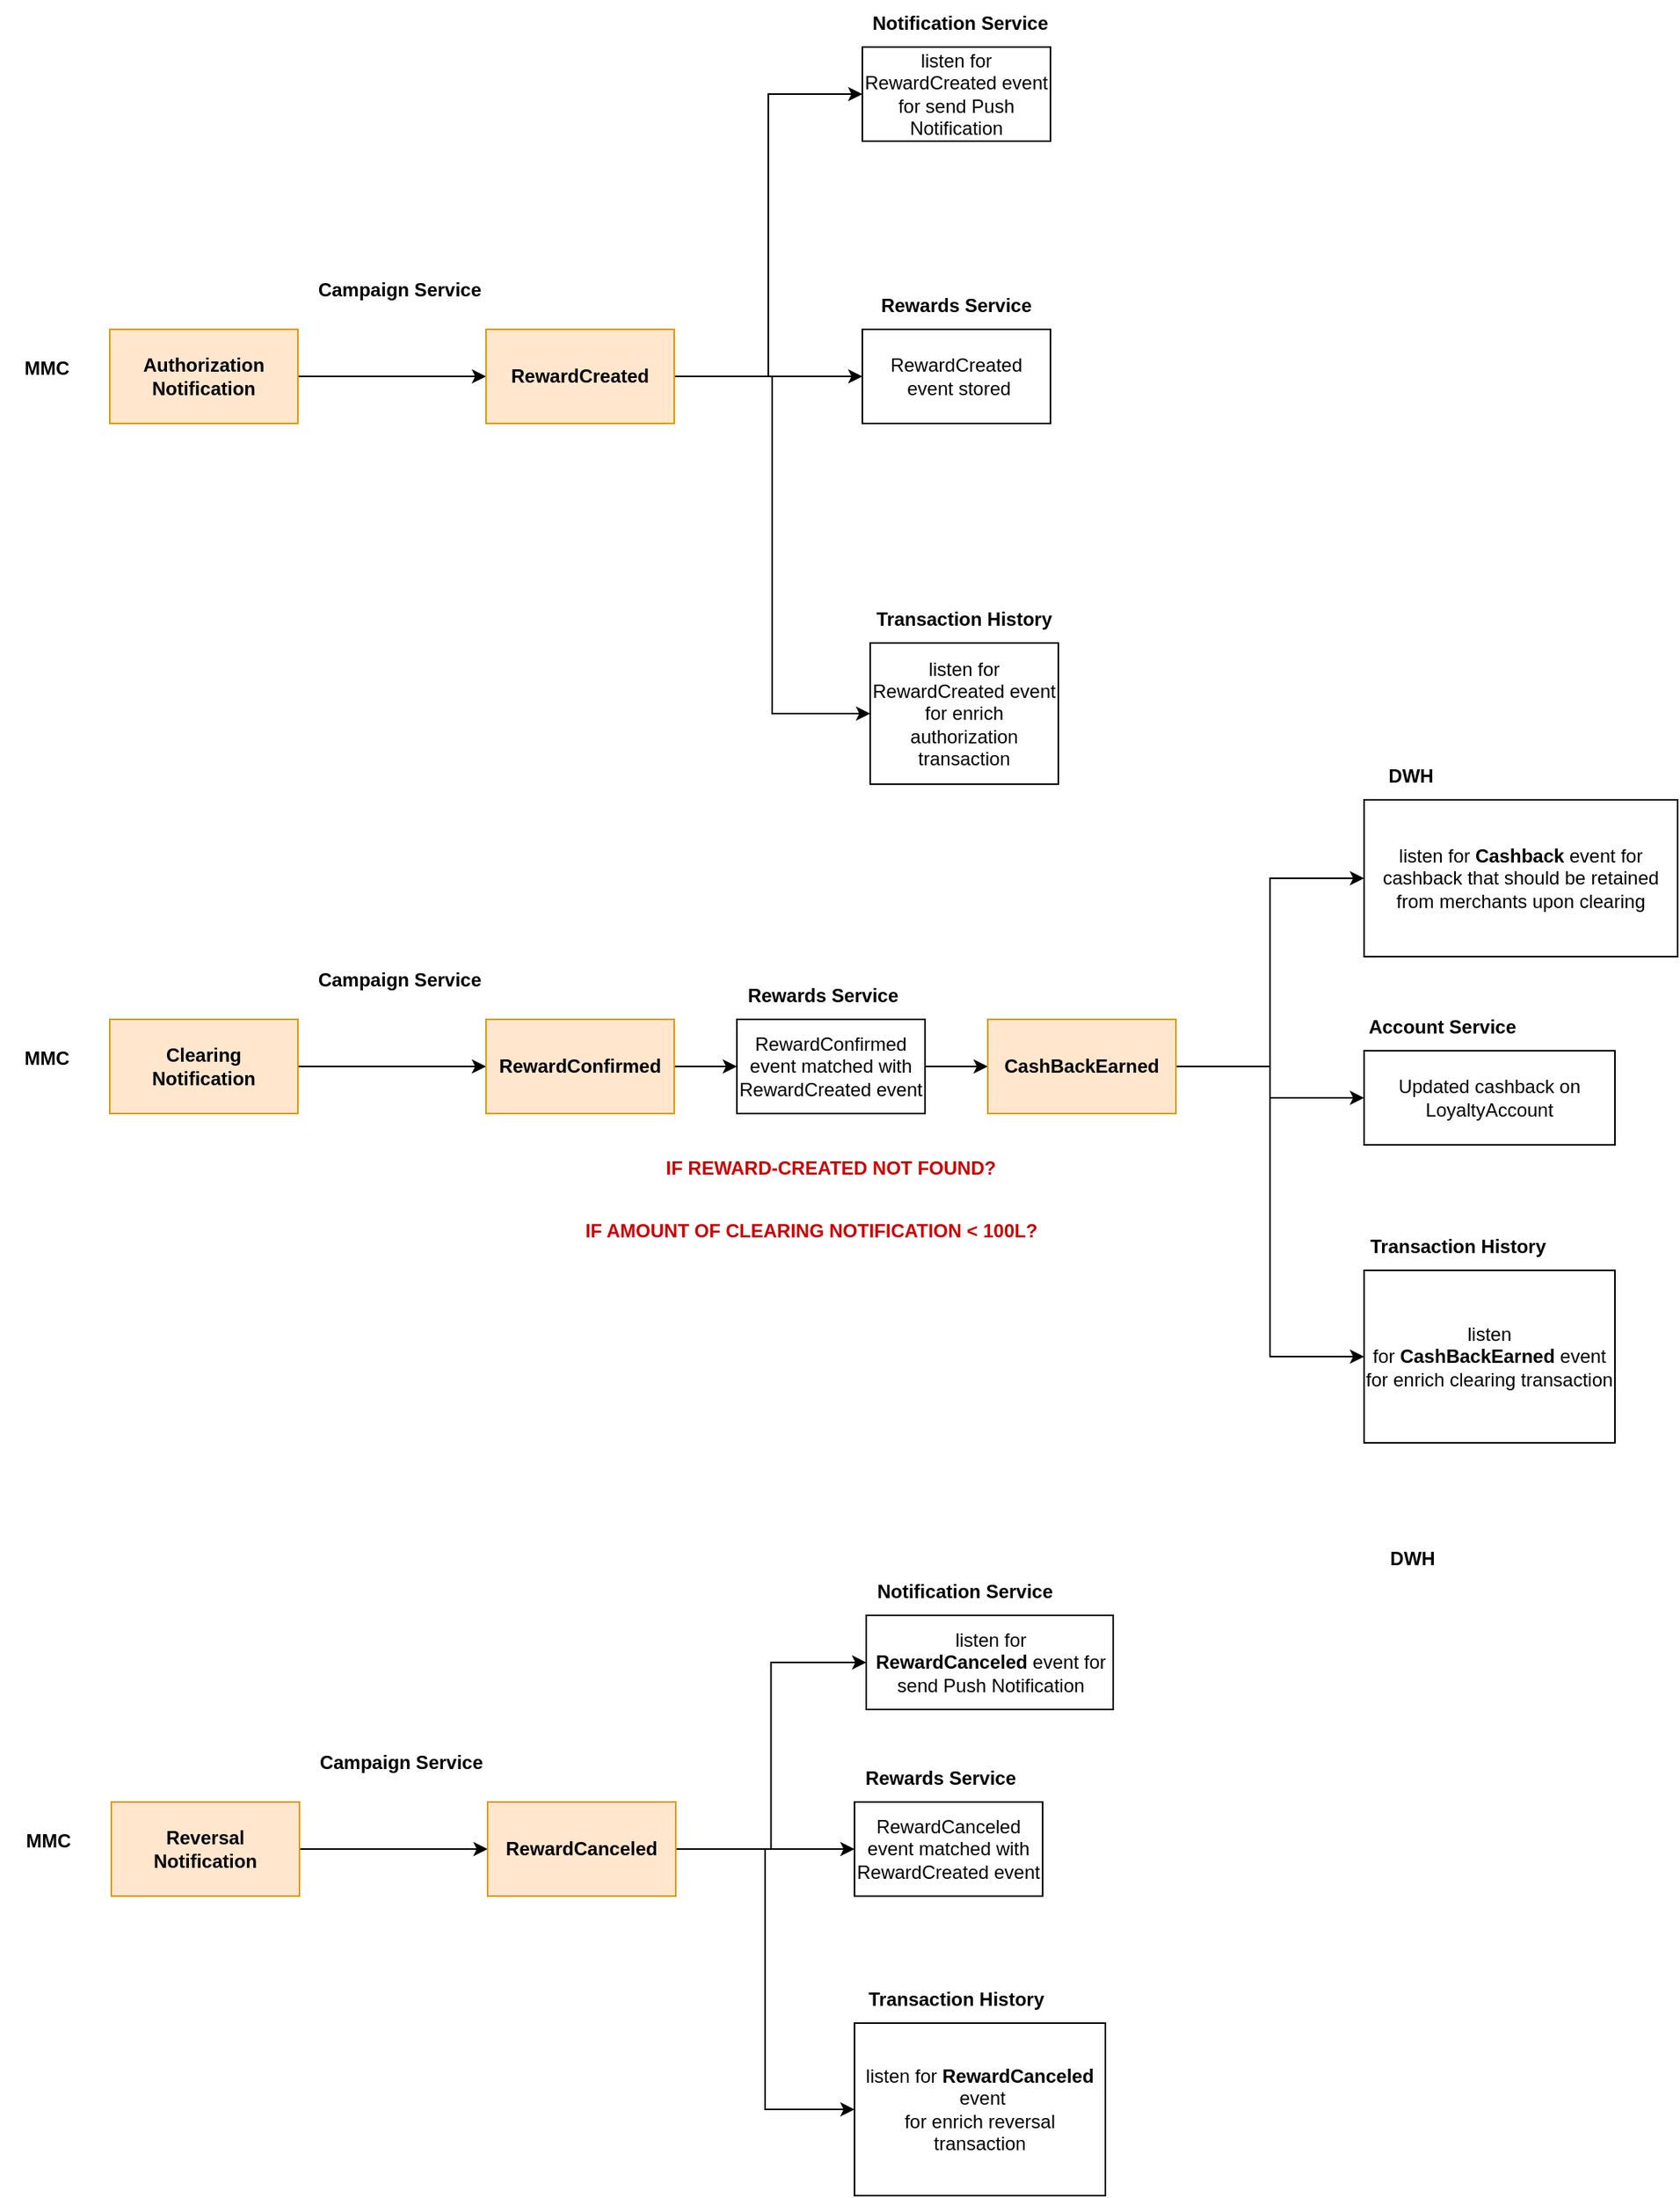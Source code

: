 <mxfile version="21.5.0" type="github">
  <diagram name="Page-1" id="j-eDqDpKoLgPAk3GTxfP">
    <mxGraphModel dx="2284" dy="1890" grid="1" gridSize="10" guides="1" tooltips="1" connect="1" arrows="1" fold="1" page="1" pageScale="1" pageWidth="850" pageHeight="1100" math="0" shadow="0">
      <root>
        <mxCell id="0" />
        <mxCell id="1" parent="0" />
        <mxCell id="VZrlg-Crpo96Uy3mQfim-3" style="edgeStyle=orthogonalEdgeStyle;rounded=0;orthogonalLoop=1;jettySize=auto;html=1;entryX=0;entryY=0.5;entryDx=0;entryDy=0;" edge="1" parent="1" source="VZrlg-Crpo96Uy3mQfim-1" target="VZrlg-Crpo96Uy3mQfim-2">
          <mxGeometry relative="1" as="geometry" />
        </mxCell>
        <mxCell id="VZrlg-Crpo96Uy3mQfim-1" value="&lt;b&gt;Authorization&lt;br&gt;Notification&lt;/b&gt;" style="rounded=0;whiteSpace=wrap;html=1;fillColor=#ffe6cc;strokeColor=#d79b00;" vertex="1" parent="1">
          <mxGeometry x="-40" y="-320" width="120" height="60" as="geometry" />
        </mxCell>
        <mxCell id="VZrlg-Crpo96Uy3mQfim-6" style="edgeStyle=orthogonalEdgeStyle;rounded=0;orthogonalLoop=1;jettySize=auto;html=1;entryX=0;entryY=0.5;entryDx=0;entryDy=0;" edge="1" parent="1" source="VZrlg-Crpo96Uy3mQfim-2" target="VZrlg-Crpo96Uy3mQfim-5">
          <mxGeometry relative="1" as="geometry" />
        </mxCell>
        <mxCell id="VZrlg-Crpo96Uy3mQfim-10" style="edgeStyle=orthogonalEdgeStyle;rounded=0;orthogonalLoop=1;jettySize=auto;html=1;entryX=0;entryY=0.5;entryDx=0;entryDy=0;" edge="1" parent="1" source="VZrlg-Crpo96Uy3mQfim-2" target="VZrlg-Crpo96Uy3mQfim-8">
          <mxGeometry relative="1" as="geometry" />
        </mxCell>
        <mxCell id="VZrlg-Crpo96Uy3mQfim-12" style="edgeStyle=orthogonalEdgeStyle;rounded=0;orthogonalLoop=1;jettySize=auto;html=1;entryX=0;entryY=0.5;entryDx=0;entryDy=0;" edge="1" parent="1" source="VZrlg-Crpo96Uy3mQfim-2" target="VZrlg-Crpo96Uy3mQfim-11">
          <mxGeometry relative="1" as="geometry" />
        </mxCell>
        <mxCell id="VZrlg-Crpo96Uy3mQfim-2" value="&lt;b&gt;RewardCreated&lt;/b&gt;" style="rounded=0;whiteSpace=wrap;html=1;fillColor=#ffe6cc;strokeColor=#d79b00;" vertex="1" parent="1">
          <mxGeometry x="200" y="-320" width="120" height="60" as="geometry" />
        </mxCell>
        <mxCell id="VZrlg-Crpo96Uy3mQfim-4" value="&lt;b&gt;Campaign Service&lt;/b&gt;" style="text;html=1;strokeColor=none;fillColor=none;align=center;verticalAlign=middle;whiteSpace=wrap;rounded=0;" vertex="1" parent="1">
          <mxGeometry x="90" y="-360" width="110" height="30" as="geometry" />
        </mxCell>
        <mxCell id="VZrlg-Crpo96Uy3mQfim-5" value="RewardCreated&lt;br&gt;&amp;nbsp;event stored" style="rounded=0;whiteSpace=wrap;html=1;" vertex="1" parent="1">
          <mxGeometry x="440" y="-320" width="120" height="60" as="geometry" />
        </mxCell>
        <mxCell id="VZrlg-Crpo96Uy3mQfim-7" value="&lt;b&gt;Rewards Service&lt;/b&gt;" style="text;html=1;strokeColor=none;fillColor=none;align=center;verticalAlign=middle;whiteSpace=wrap;rounded=0;" vertex="1" parent="1">
          <mxGeometry x="445" y="-350" width="110" height="30" as="geometry" />
        </mxCell>
        <mxCell id="VZrlg-Crpo96Uy3mQfim-8" value="listen for RewardCreated event&lt;br&gt;for enrich authorization transaction" style="rounded=0;whiteSpace=wrap;html=1;" vertex="1" parent="1">
          <mxGeometry x="445" y="-120" width="120" height="90" as="geometry" />
        </mxCell>
        <mxCell id="VZrlg-Crpo96Uy3mQfim-9" value="&lt;b&gt;Transaction History&lt;/b&gt;" style="text;html=1;strokeColor=none;fillColor=none;align=center;verticalAlign=middle;whiteSpace=wrap;rounded=0;" vertex="1" parent="1">
          <mxGeometry x="445" y="-150" width="120" height="30" as="geometry" />
        </mxCell>
        <mxCell id="VZrlg-Crpo96Uy3mQfim-11" value="listen for&lt;br&gt;RewardCreated event for send Push Notification" style="rounded=0;whiteSpace=wrap;html=1;" vertex="1" parent="1">
          <mxGeometry x="440" y="-500" width="120" height="60" as="geometry" />
        </mxCell>
        <mxCell id="VZrlg-Crpo96Uy3mQfim-17" style="edgeStyle=orthogonalEdgeStyle;rounded=0;orthogonalLoop=1;jettySize=auto;html=1;entryX=0;entryY=0.5;entryDx=0;entryDy=0;" edge="1" parent="1" source="VZrlg-Crpo96Uy3mQfim-13" target="VZrlg-Crpo96Uy3mQfim-16">
          <mxGeometry relative="1" as="geometry" />
        </mxCell>
        <mxCell id="VZrlg-Crpo96Uy3mQfim-13" value="&lt;b&gt;Clearing&lt;br&gt;Notification&lt;/b&gt;" style="rounded=0;whiteSpace=wrap;html=1;fillColor=#ffe6cc;strokeColor=#d79b00;" vertex="1" parent="1">
          <mxGeometry x="-40" y="120" width="120" height="60" as="geometry" />
        </mxCell>
        <mxCell id="VZrlg-Crpo96Uy3mQfim-14" value="&lt;b&gt;MMC&lt;/b&gt;" style="text;html=1;strokeColor=none;fillColor=none;align=center;verticalAlign=middle;whiteSpace=wrap;rounded=0;" vertex="1" parent="1">
          <mxGeometry x="-110" y="-310" width="60" height="30" as="geometry" />
        </mxCell>
        <mxCell id="VZrlg-Crpo96Uy3mQfim-15" value="&lt;b&gt;MMC&lt;/b&gt;" style="text;html=1;strokeColor=none;fillColor=none;align=center;verticalAlign=middle;whiteSpace=wrap;rounded=0;" vertex="1" parent="1">
          <mxGeometry x="-110" y="130" width="60" height="30" as="geometry" />
        </mxCell>
        <mxCell id="VZrlg-Crpo96Uy3mQfim-21" style="edgeStyle=orthogonalEdgeStyle;rounded=0;orthogonalLoop=1;jettySize=auto;html=1;entryX=0;entryY=0.5;entryDx=0;entryDy=0;" edge="1" parent="1" source="VZrlg-Crpo96Uy3mQfim-16" target="VZrlg-Crpo96Uy3mQfim-19">
          <mxGeometry relative="1" as="geometry" />
        </mxCell>
        <mxCell id="VZrlg-Crpo96Uy3mQfim-16" value="&lt;b&gt;RewardConfirmed&lt;/b&gt;" style="rounded=0;whiteSpace=wrap;html=1;fillColor=#ffe6cc;strokeColor=#d79b00;" vertex="1" parent="1">
          <mxGeometry x="200" y="120" width="120" height="60" as="geometry" />
        </mxCell>
        <mxCell id="VZrlg-Crpo96Uy3mQfim-18" value="&lt;b&gt;Campaign Service&lt;/b&gt;" style="text;html=1;strokeColor=none;fillColor=none;align=center;verticalAlign=middle;whiteSpace=wrap;rounded=0;" vertex="1" parent="1">
          <mxGeometry x="90" y="80" width="110" height="30" as="geometry" />
        </mxCell>
        <mxCell id="VZrlg-Crpo96Uy3mQfim-23" style="edgeStyle=orthogonalEdgeStyle;rounded=0;orthogonalLoop=1;jettySize=auto;html=1;entryX=0;entryY=0.5;entryDx=0;entryDy=0;" edge="1" parent="1" source="VZrlg-Crpo96Uy3mQfim-19" target="VZrlg-Crpo96Uy3mQfim-22">
          <mxGeometry relative="1" as="geometry" />
        </mxCell>
        <mxCell id="VZrlg-Crpo96Uy3mQfim-19" value="RewardConfirmed event matched with RewardCreated event" style="rounded=0;whiteSpace=wrap;html=1;" vertex="1" parent="1">
          <mxGeometry x="360" y="120" width="120" height="60" as="geometry" />
        </mxCell>
        <mxCell id="VZrlg-Crpo96Uy3mQfim-20" value="&lt;b&gt;Rewards Service&lt;/b&gt;" style="text;html=1;strokeColor=none;fillColor=none;align=center;verticalAlign=middle;whiteSpace=wrap;rounded=0;" vertex="1" parent="1">
          <mxGeometry x="360" y="90" width="110" height="30" as="geometry" />
        </mxCell>
        <mxCell id="VZrlg-Crpo96Uy3mQfim-26" style="edgeStyle=orthogonalEdgeStyle;rounded=0;orthogonalLoop=1;jettySize=auto;html=1;entryX=0;entryY=0.5;entryDx=0;entryDy=0;" edge="1" parent="1" source="VZrlg-Crpo96Uy3mQfim-22" target="VZrlg-Crpo96Uy3mQfim-24">
          <mxGeometry relative="1" as="geometry" />
        </mxCell>
        <mxCell id="VZrlg-Crpo96Uy3mQfim-29" style="edgeStyle=orthogonalEdgeStyle;rounded=0;orthogonalLoop=1;jettySize=auto;html=1;entryX=0;entryY=0.5;entryDx=0;entryDy=0;" edge="1" parent="1" source="VZrlg-Crpo96Uy3mQfim-22" target="VZrlg-Crpo96Uy3mQfim-28">
          <mxGeometry relative="1" as="geometry" />
        </mxCell>
        <mxCell id="VZrlg-Crpo96Uy3mQfim-33" style="edgeStyle=orthogonalEdgeStyle;rounded=0;orthogonalLoop=1;jettySize=auto;html=1;entryX=0;entryY=0.5;entryDx=0;entryDy=0;" edge="1" parent="1" source="VZrlg-Crpo96Uy3mQfim-22" target="VZrlg-Crpo96Uy3mQfim-31">
          <mxGeometry relative="1" as="geometry" />
        </mxCell>
        <mxCell id="VZrlg-Crpo96Uy3mQfim-22" value="&lt;b&gt;CashBackEarned&lt;/b&gt;" style="rounded=0;whiteSpace=wrap;html=1;fillColor=#ffe6cc;strokeColor=#d79b00;" vertex="1" parent="1">
          <mxGeometry x="520" y="120" width="120" height="60" as="geometry" />
        </mxCell>
        <mxCell id="VZrlg-Crpo96Uy3mQfim-24" value="Updated cashback on LoyaltyAccount" style="rounded=0;whiteSpace=wrap;html=1;" vertex="1" parent="1">
          <mxGeometry x="760" y="140" width="160" height="60" as="geometry" />
        </mxCell>
        <mxCell id="VZrlg-Crpo96Uy3mQfim-25" value="&lt;b&gt;Account Service&lt;/b&gt;" style="text;html=1;strokeColor=none;fillColor=none;align=center;verticalAlign=middle;whiteSpace=wrap;rounded=0;" vertex="1" parent="1">
          <mxGeometry x="760" y="110" width="100" height="30" as="geometry" />
        </mxCell>
        <mxCell id="VZrlg-Crpo96Uy3mQfim-27" value="&lt;b&gt;Notification Service&lt;/b&gt;" style="text;html=1;strokeColor=none;fillColor=none;align=center;verticalAlign=middle;whiteSpace=wrap;rounded=0;" vertex="1" parent="1">
          <mxGeometry x="440" y="-530" width="125" height="30" as="geometry" />
        </mxCell>
        <mxCell id="VZrlg-Crpo96Uy3mQfim-28" value="listen for&amp;nbsp;&lt;b style=&quot;border-color: var(--border-color);&quot;&gt;CashBackEarned&amp;nbsp;&lt;/b&gt;event&lt;br&gt;for enrich clearing transaction" style="rounded=0;whiteSpace=wrap;html=1;" vertex="1" parent="1">
          <mxGeometry x="760" y="280" width="160" height="110" as="geometry" />
        </mxCell>
        <mxCell id="VZrlg-Crpo96Uy3mQfim-30" value="&lt;b&gt;Transaction History&lt;/b&gt;" style="text;html=1;strokeColor=none;fillColor=none;align=center;verticalAlign=middle;whiteSpace=wrap;rounded=0;" vertex="1" parent="1">
          <mxGeometry x="760" y="250" width="120" height="30" as="geometry" />
        </mxCell>
        <mxCell id="VZrlg-Crpo96Uy3mQfim-31" value="listen for &lt;b&gt;Cashback &lt;/b&gt;event for&lt;br&gt;cashback that should be retained from merchants upon clearing" style="rounded=0;whiteSpace=wrap;html=1;" vertex="1" parent="1">
          <mxGeometry x="760" y="-20" width="200" height="100" as="geometry" />
        </mxCell>
        <mxCell id="VZrlg-Crpo96Uy3mQfim-32" value="&lt;b&gt;DWH&lt;/b&gt;" style="text;html=1;strokeColor=none;fillColor=none;align=center;verticalAlign=middle;whiteSpace=wrap;rounded=0;" vertex="1" parent="1">
          <mxGeometry x="760" y="-50" width="60" height="30" as="geometry" />
        </mxCell>
        <mxCell id="VZrlg-Crpo96Uy3mQfim-34" value="&lt;b&gt;&lt;font color=&quot;#cc0000&quot;&gt;IF REWARD-CREATED NOT FOUND?&lt;/font&gt;&lt;/b&gt;" style="text;html=1;strokeColor=none;fillColor=none;align=center;verticalAlign=middle;whiteSpace=wrap;rounded=0;" vertex="1" parent="1">
          <mxGeometry x="310" y="200" width="220" height="30" as="geometry" />
        </mxCell>
        <mxCell id="VZrlg-Crpo96Uy3mQfim-35" style="edgeStyle=orthogonalEdgeStyle;rounded=0;orthogonalLoop=1;jettySize=auto;html=1;entryX=0;entryY=0.5;entryDx=0;entryDy=0;" edge="1" parent="1" source="VZrlg-Crpo96Uy3mQfim-36" target="VZrlg-Crpo96Uy3mQfim-39">
          <mxGeometry relative="1" as="geometry" />
        </mxCell>
        <mxCell id="VZrlg-Crpo96Uy3mQfim-36" value="&lt;b&gt;Reversal&lt;br&gt;Notification&lt;/b&gt;" style="rounded=0;whiteSpace=wrap;html=1;fillColor=#ffe6cc;strokeColor=#d79b00;" vertex="1" parent="1">
          <mxGeometry x="-39" y="619" width="120" height="60" as="geometry" />
        </mxCell>
        <mxCell id="VZrlg-Crpo96Uy3mQfim-37" value="&lt;b&gt;MMC&lt;/b&gt;" style="text;html=1;strokeColor=none;fillColor=none;align=center;verticalAlign=middle;whiteSpace=wrap;rounded=0;" vertex="1" parent="1">
          <mxGeometry x="-109" y="629" width="60" height="30" as="geometry" />
        </mxCell>
        <mxCell id="VZrlg-Crpo96Uy3mQfim-38" style="edgeStyle=orthogonalEdgeStyle;rounded=0;orthogonalLoop=1;jettySize=auto;html=1;entryX=0;entryY=0.5;entryDx=0;entryDy=0;" edge="1" parent="1" source="VZrlg-Crpo96Uy3mQfim-39" target="VZrlg-Crpo96Uy3mQfim-42">
          <mxGeometry relative="1" as="geometry" />
        </mxCell>
        <mxCell id="VZrlg-Crpo96Uy3mQfim-56" style="edgeStyle=orthogonalEdgeStyle;rounded=0;orthogonalLoop=1;jettySize=auto;html=1;entryX=0;entryY=0.5;entryDx=0;entryDy=0;" edge="1" parent="1" source="VZrlg-Crpo96Uy3mQfim-39" target="VZrlg-Crpo96Uy3mQfim-50">
          <mxGeometry relative="1" as="geometry" />
        </mxCell>
        <mxCell id="VZrlg-Crpo96Uy3mQfim-59" style="edgeStyle=orthogonalEdgeStyle;rounded=0;orthogonalLoop=1;jettySize=auto;html=1;entryX=0;entryY=0.5;entryDx=0;entryDy=0;" edge="1" parent="1" source="VZrlg-Crpo96Uy3mQfim-39" target="VZrlg-Crpo96Uy3mQfim-57">
          <mxGeometry relative="1" as="geometry" />
        </mxCell>
        <mxCell id="VZrlg-Crpo96Uy3mQfim-39" value="&lt;b&gt;RewardCanceled&lt;/b&gt;" style="rounded=0;whiteSpace=wrap;html=1;fillColor=#ffe6cc;strokeColor=#d79b00;" vertex="1" parent="1">
          <mxGeometry x="201" y="619" width="120" height="60" as="geometry" />
        </mxCell>
        <mxCell id="VZrlg-Crpo96Uy3mQfim-40" value="&lt;b&gt;Campaign Service&lt;/b&gt;" style="text;html=1;strokeColor=none;fillColor=none;align=center;verticalAlign=middle;whiteSpace=wrap;rounded=0;" vertex="1" parent="1">
          <mxGeometry x="91" y="579" width="110" height="30" as="geometry" />
        </mxCell>
        <mxCell id="VZrlg-Crpo96Uy3mQfim-42" value="RewardCanceled event matched with RewardCreated event" style="rounded=0;whiteSpace=wrap;html=1;" vertex="1" parent="1">
          <mxGeometry x="435" y="619" width="120" height="60" as="geometry" />
        </mxCell>
        <mxCell id="VZrlg-Crpo96Uy3mQfim-43" value="&lt;b&gt;Rewards Service&lt;/b&gt;" style="text;html=1;strokeColor=none;fillColor=none;align=center;verticalAlign=middle;whiteSpace=wrap;rounded=0;" vertex="1" parent="1">
          <mxGeometry x="435" y="589" width="110" height="30" as="geometry" />
        </mxCell>
        <mxCell id="VZrlg-Crpo96Uy3mQfim-50" value="listen for&amp;nbsp;&lt;b style=&quot;border-color: var(--border-color);&quot;&gt;RewardCanceled&lt;/b&gt;&lt;br&gt;&lt;b style=&quot;border-color: var(--border-color);&quot;&gt;&amp;nbsp;&lt;/b&gt;event&lt;br&gt;for enrich reversal transaction" style="rounded=0;whiteSpace=wrap;html=1;" vertex="1" parent="1">
          <mxGeometry x="435" y="760" width="160" height="110" as="geometry" />
        </mxCell>
        <mxCell id="VZrlg-Crpo96Uy3mQfim-51" value="&lt;b&gt;Transaction History&lt;/b&gt;" style="text;html=1;strokeColor=none;fillColor=none;align=center;verticalAlign=middle;whiteSpace=wrap;rounded=0;" vertex="1" parent="1">
          <mxGeometry x="440" y="730" width="120" height="30" as="geometry" />
        </mxCell>
        <mxCell id="VZrlg-Crpo96Uy3mQfim-53" value="&lt;b&gt;DWH&lt;/b&gt;" style="text;html=1;strokeColor=none;fillColor=none;align=center;verticalAlign=middle;whiteSpace=wrap;rounded=0;" vertex="1" parent="1">
          <mxGeometry x="761" y="449" width="60" height="30" as="geometry" />
        </mxCell>
        <mxCell id="VZrlg-Crpo96Uy3mQfim-55" value="&lt;b&gt;&lt;font color=&quot;#cc0000&quot;&gt;IF AMOUNT OF CLEARING NOTIFICATION &amp;lt; 100L?&lt;/font&gt;&lt;/b&gt;" style="text;html=1;strokeColor=none;fillColor=none;align=center;verticalAlign=middle;whiteSpace=wrap;rounded=0;" vertex="1" parent="1">
          <mxGeometry x="255" y="240" width="305" height="30" as="geometry" />
        </mxCell>
        <mxCell id="VZrlg-Crpo96Uy3mQfim-57" value="listen for&lt;br&gt;&lt;b style=&quot;border-color: var(--border-color);&quot;&gt;RewardCanceled&amp;nbsp;&lt;/b&gt;event for send Push Notification" style="rounded=0;whiteSpace=wrap;html=1;" vertex="1" parent="1">
          <mxGeometry x="442.5" y="500" width="157.5" height="60" as="geometry" />
        </mxCell>
        <mxCell id="VZrlg-Crpo96Uy3mQfim-58" value="&lt;b&gt;Notification Service&lt;/b&gt;" style="text;html=1;strokeColor=none;fillColor=none;align=center;verticalAlign=middle;whiteSpace=wrap;rounded=0;" vertex="1" parent="1">
          <mxGeometry x="442.5" y="470" width="125" height="30" as="geometry" />
        </mxCell>
      </root>
    </mxGraphModel>
  </diagram>
</mxfile>

